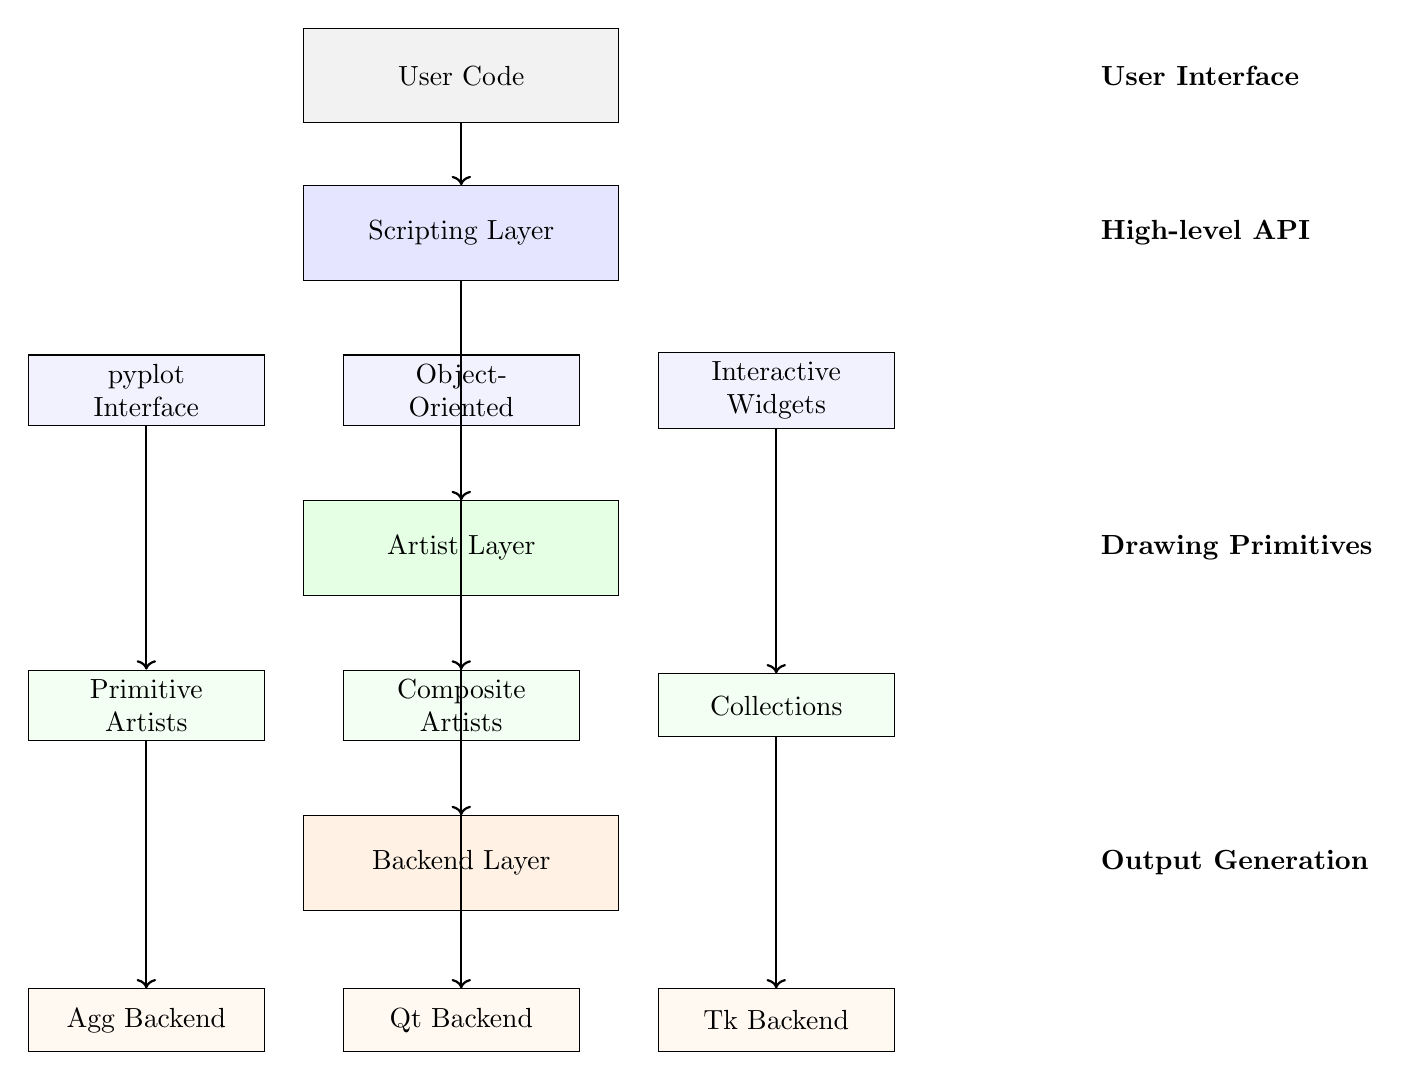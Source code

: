 \begin{tikzpicture}[
	node distance=2cm,
	box/.style={rectangle, draw, minimum width=4cm, minimum height=1.2cm, text centered, align=center},
	subbox/.style={rectangle, draw, minimum width=3cm, minimum height=0.8cm, text centered, align=center},
	arrow/.style={->, thick}
	]
	
	% Backend Layer (bottom)
	\node[box, fill=orange!10] (backend) at (0,0) {Backend Layer};
	\node[subbox, fill=orange!5] (agg) at (-4,-2) {Agg Backend};
	\node[subbox, fill=orange!5] (qt) at (0,-2) {Qt Backend};
	\node[subbox, fill=orange!5] (tk) at (4,-2) {Tk Backend};
	
	% Artist Layer (middle)
	\node[box, fill=green!10] (artist) at (0,4) {Artist Layer};
	\node[subbox, fill=green!5] (primitive) at (-4,2) {Primitive\\Artists};
	\node[subbox, fill=green!5] (composite) at (0,2) {Composite\\Artists};
	\node[subbox, fill=green!5] (collections) at (4,2) {Collections};
	
	% Scripting Layer (top)
	\node[box, fill=blue!10] (scripting) at (0,8) {Scripting Layer};
	\node[subbox, fill=blue!5] (pyplot) at (-4,6) {pyplot\\Interface};
	\node[subbox, fill=blue!5] (oo) at (0,6) {Object-\\Oriented};
	\node[subbox, fill=blue!5] (widgets) at (4,6) {Interactive\\Widgets};
	
	% User Interface
	\node[box, fill=gray!10] (user) at (0,10) {User Code};
	
	% Main layer arrows
	\draw[arrow] (user) -- (scripting);
	\draw[arrow] (scripting) -- (artist);
	\draw[arrow] (artist) -- (backend);
	
	% Component connections (avoid overlapping with text)
	\draw[arrow] (pyplot.south) -- (primitive.north);
	\draw[arrow] (oo.south) -- (composite.north);
	\draw[arrow] (widgets.south) -- (collections.north);
	
	\draw[arrow] (primitive.south) -- (agg.north);
	\draw[arrow] (composite.south) -- (qt.north);
	\draw[arrow] (collections.south) -- (tk.north);
	
	% Labels on the right side
	\node[anchor=west] at (8, 10) {\textbf{User Interface}};
	\node[anchor=west] at (8, 8) {\textbf{High-level API}};
	\node[anchor=west] at (8, 4) {\textbf{Drawing Primitives}};
	\node[anchor=west] at (8, 0) {\textbf{Output Generation}};
	
\end{tikzpicture}
